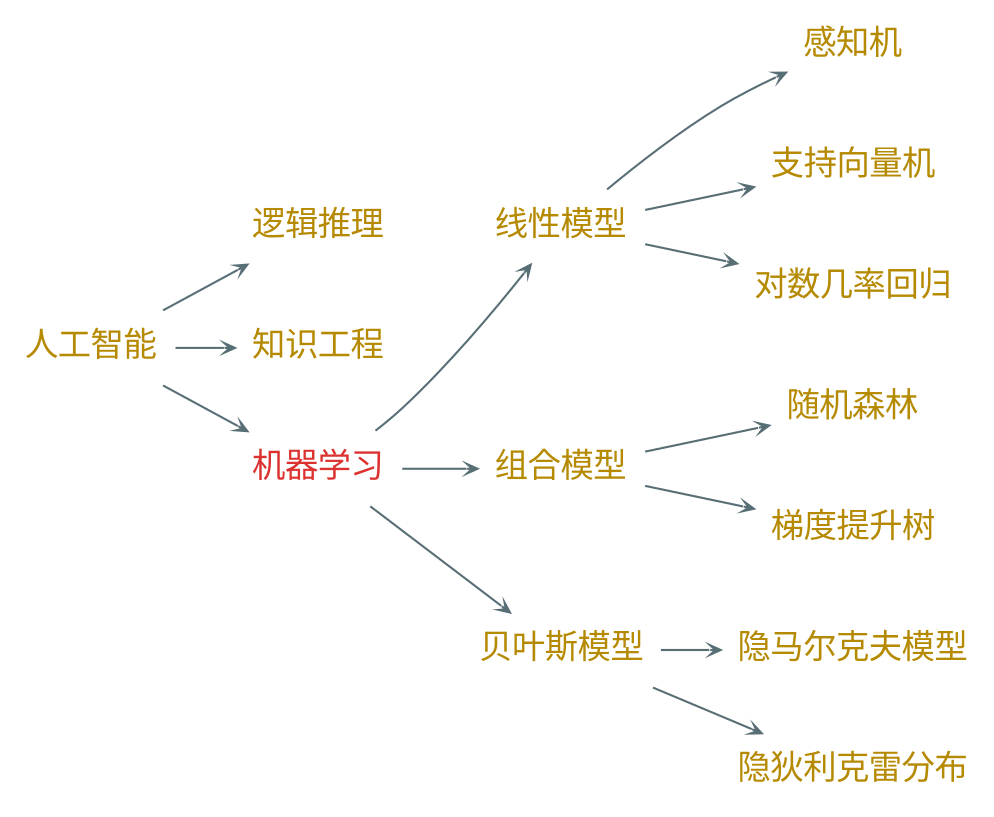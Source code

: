 digraph g {
    graph [nodesep=0.3, ranksep=0.4]
    rankdir=LR
    node [shape=plaintext fontname="EBG,LXGW" fontcolor="#b58900" fontsize=16]
    edge [arrowhead=vee fontname="EBG,LXGW" color="#586e75" fontcolor="#268bd2" fontsize=12 arrowsize=0.5]
    bgcolor="transparent"

    人工智能 -> {逻辑推理, 知识工程}

    node [fontcolor="#dc322f"]

    人工智能 -> 机器学习

    node [fontcolor="#b58900"]

    机器学习 -> {线性模型, 组合模型, 贝叶斯模型}

    线性模型 -> {感知机, 支持向量机, 对数几率回归}

    组合模型 -> {随机森林, 梯度提升树}

    贝叶斯模型 -> {隐马尔克夫模型, 隐狄利克雷分布}
}